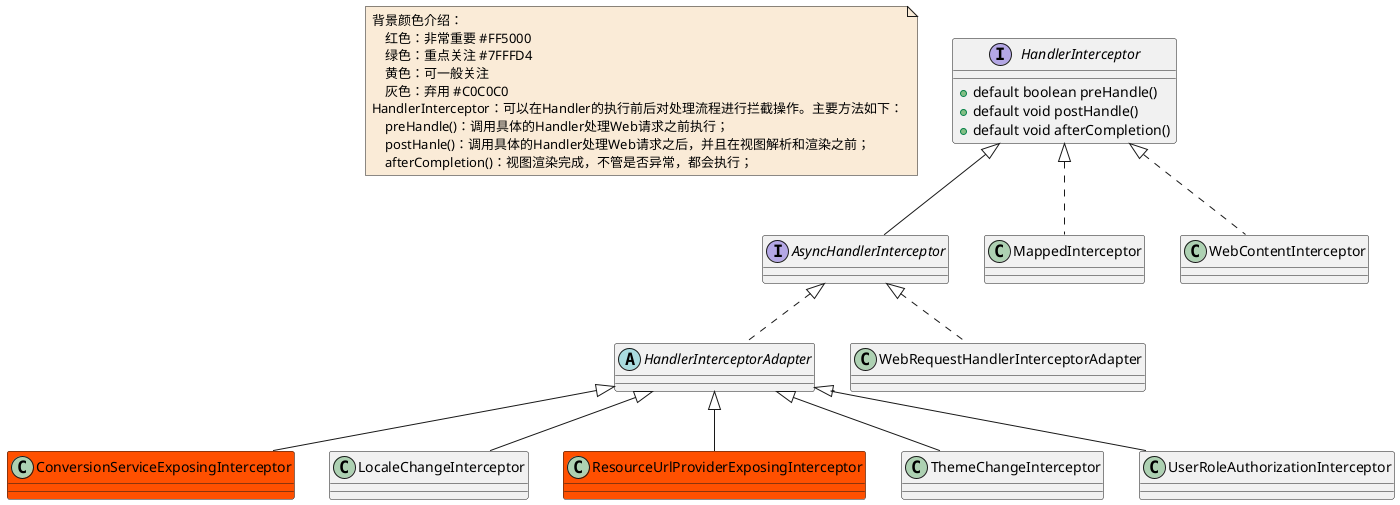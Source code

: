 @startuml

note  as N1 #FAEBD7
    背景颜色介绍：
        红色：非常重要 #FF5000
        绿色：重点关注 #7FFFD4
        黄色：可一般关注
        灰色：弃用 #C0C0C0
    HandlerInterceptor：可以在Handler的执行前后对处理流程进行拦截操作。主要方法如下：
        preHandle()：调用具体的Handler处理Web请求之前执行；
        postHanle()：调用具体的Handler处理Web请求之后，并且在视图解析和渲染之前；
        afterCompletion()：视图渲染完成，不管是否异常，都会执行；
end note

interface HandlerInterceptor
HandlerInterceptor : +default boolean preHandle()
HandlerInterceptor : +default void postHandle()
HandlerInterceptor : +default void afterCompletion()

interface AsyncHandlerInterceptor
class ConversionServiceExposingInterceptor #FF5000
abstract class HandlerInterceptorAdapter
class LocaleChangeInterceptor
class MappedInterceptor
class ResourceUrlProviderExposingInterceptor #FF5000
class ThemeChangeInterceptor
class UserRoleAuthorizationInterceptor
class WebContentInterceptor
class WebRequestHandlerInterceptorAdapter




AsyncHandlerInterceptor <|.. HandlerInterceptorAdapter
AsyncHandlerInterceptor <|.. WebRequestHandlerInterceptorAdapter


HandlerInterceptor <|-- AsyncHandlerInterceptor
HandlerInterceptor <|.. MappedInterceptor
HandlerInterceptor <|.. WebContentInterceptor


HandlerInterceptorAdapter <|-- ConversionServiceExposingInterceptor
HandlerInterceptorAdapter <|-- LocaleChangeInterceptor
HandlerInterceptorAdapter <|-- ResourceUrlProviderExposingInterceptor
HandlerInterceptorAdapter <|-- ThemeChangeInterceptor
HandlerInterceptorAdapter <|-- UserRoleAuthorizationInterceptor



@enduml